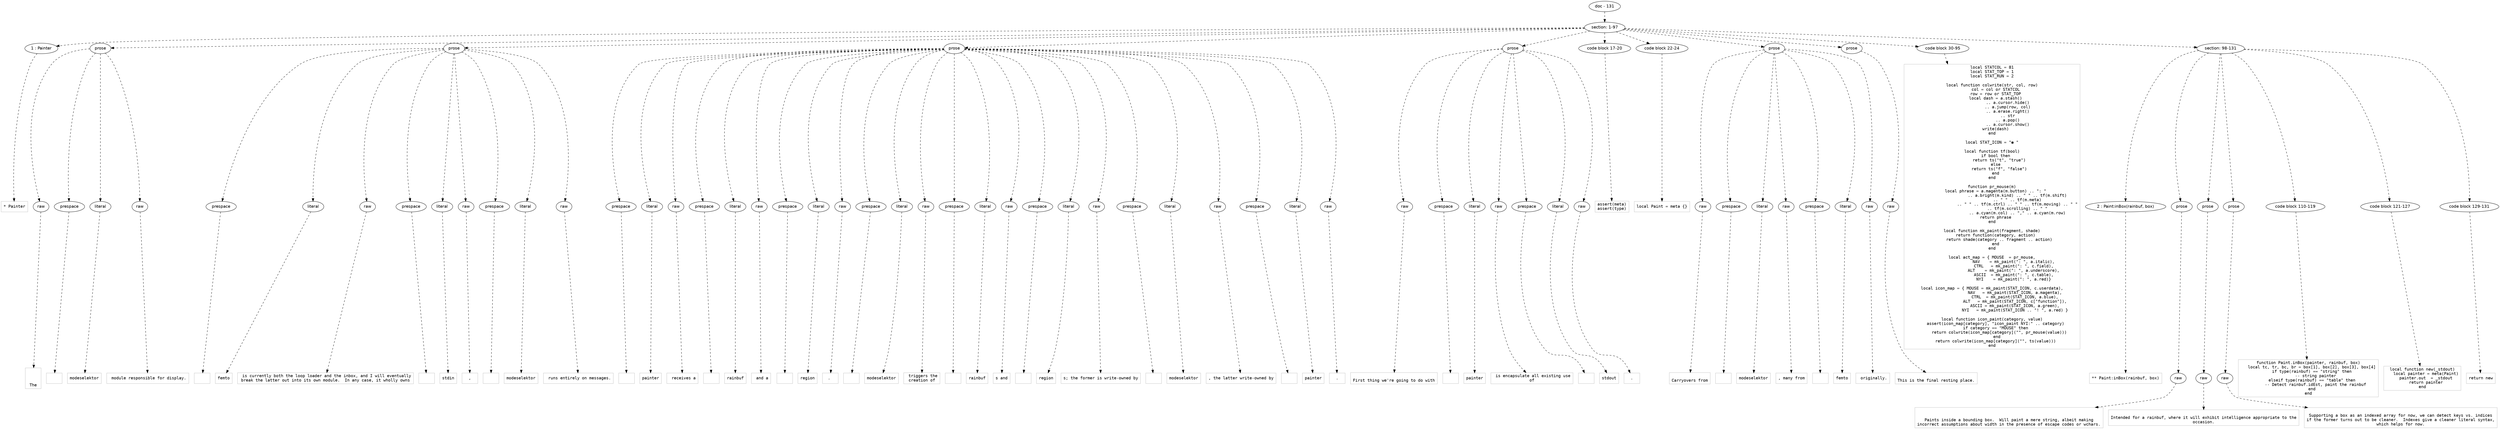 digraph lpegNode {

node [fontname=Helvetica]
edge [style=dashed]

doc_0 [label="doc - 131"]


doc_0 -> { section_1}
{rank=same; section_1}

section_1 [label="section: 1-97"]


// END RANK doc_0

section_1 -> { header_2 prose_3 prose_4 prose_5 prose_6 codeblock_7 codeblock_8 prose_9 prose_10 codeblock_11 section_12}
{rank=same; header_2 prose_3 prose_4 prose_5 prose_6 codeblock_7 codeblock_8 prose_9 prose_10 codeblock_11 section_12}

header_2 [label="1 : Painter"]

prose_3 [label="prose"]

prose_4 [label="prose"]

prose_5 [label="prose"]

prose_6 [label="prose"]

codeblock_7 [label="code block 17-20"]

codeblock_8 [label="code block 22-24"]

prose_9 [label="prose"]

prose_10 [label="prose"]

codeblock_11 [label="code block 30-95"]

section_12 [label="section: 98-131"]


// END RANK section_1

header_2 -> leaf_13
leaf_13  [color=Gray,shape=rectangle,fontname=Inconsolata,label="* Painter"]
// END RANK header_2

prose_3 -> { raw_14 prespace_15 literal_16 raw_17}
{rank=same; raw_14 prespace_15 literal_16 raw_17}

raw_14 [label="raw"]

prespace_15 [label="prespace"]

literal_16 [label="literal"]

raw_17 [label="raw"]


// END RANK prose_3

raw_14 -> leaf_18
leaf_18  [color=Gray,shape=rectangle,fontname=Inconsolata,label="


The"]
// END RANK raw_14

prespace_15 -> leaf_19
leaf_19  [color=Gray,shape=rectangle,fontname=Inconsolata,label=" "]
// END RANK prespace_15

literal_16 -> leaf_20
leaf_20  [color=Gray,shape=rectangle,fontname=Inconsolata,label="modeselektor"]
// END RANK literal_16

raw_17 -> leaf_21
leaf_21  [color=Gray,shape=rectangle,fontname=Inconsolata,label=" module responsible for display.
"]
// END RANK raw_17

prose_4 -> { prespace_22 literal_23 raw_24 prespace_25 literal_26 raw_27 prespace_28 literal_29 raw_30}
{rank=same; prespace_22 literal_23 raw_24 prespace_25 literal_26 raw_27 prespace_28 literal_29 raw_30}

prespace_22 [label="prespace"]

literal_23 [label="literal"]

raw_24 [label="raw"]

prespace_25 [label="prespace"]

literal_26 [label="literal"]

raw_27 [label="raw"]

prespace_28 [label="prespace"]

literal_29 [label="literal"]

raw_30 [label="raw"]


// END RANK prose_4

prespace_22 -> leaf_31
leaf_31  [color=Gray,shape=rectangle,fontname=Inconsolata,label=""]
// END RANK prespace_22

literal_23 -> leaf_32
leaf_32  [color=Gray,shape=rectangle,fontname=Inconsolata,label="femto"]
// END RANK literal_23

raw_24 -> leaf_33
leaf_33  [color=Gray,shape=rectangle,fontname=Inconsolata,label=" is currently both the loop loader and the inbox, and I will eventually
break the latter out into its own module.  In any case, it wholly owns"]
// END RANK raw_24

prespace_25 -> leaf_34
leaf_34  [color=Gray,shape=rectangle,fontname=Inconsolata,label=""]
// END RANK prespace_25

literal_26 -> leaf_35
leaf_35  [color=Gray,shape=rectangle,fontname=Inconsolata,label="stdin"]
// END RANK literal_26

raw_27 -> leaf_36
leaf_36  [color=Gray,shape=rectangle,fontname=Inconsolata,label=","]
// END RANK raw_27

prespace_28 -> leaf_37
leaf_37  [color=Gray,shape=rectangle,fontname=Inconsolata,label=" "]
// END RANK prespace_28

literal_29 -> leaf_38
leaf_38  [color=Gray,shape=rectangle,fontname=Inconsolata,label="modeselektor"]
// END RANK literal_29

raw_30 -> leaf_39
leaf_39  [color=Gray,shape=rectangle,fontname=Inconsolata,label=" runs entirely on messages.
"]
// END RANK raw_30

prose_5 -> { prespace_40 literal_41 raw_42 prespace_43 literal_44 raw_45 prespace_46 literal_47 raw_48 prespace_49 literal_50 raw_51 prespace_52 literal_53 raw_54 prespace_55 literal_56 raw_57 prespace_58 literal_59 raw_60 prespace_61 literal_62 raw_63}
{rank=same; prespace_40 literal_41 raw_42 prespace_43 literal_44 raw_45 prespace_46 literal_47 raw_48 prespace_49 literal_50 raw_51 prespace_52 literal_53 raw_54 prespace_55 literal_56 raw_57 prespace_58 literal_59 raw_60 prespace_61 literal_62 raw_63}

prespace_40 [label="prespace"]

literal_41 [label="literal"]

raw_42 [label="raw"]

prespace_43 [label="prespace"]

literal_44 [label="literal"]

raw_45 [label="raw"]

prespace_46 [label="prespace"]

literal_47 [label="literal"]

raw_48 [label="raw"]

prespace_49 [label="prespace"]

literal_50 [label="literal"]

raw_51 [label="raw"]

prespace_52 [label="prespace"]

literal_53 [label="literal"]

raw_54 [label="raw"]

prespace_55 [label="prespace"]

literal_56 [label="literal"]

raw_57 [label="raw"]

prespace_58 [label="prespace"]

literal_59 [label="literal"]

raw_60 [label="raw"]

prespace_61 [label="prespace"]

literal_62 [label="literal"]

raw_63 [label="raw"]


// END RANK prose_5

prespace_40 -> leaf_64
leaf_64  [color=Gray,shape=rectangle,fontname=Inconsolata,label=""]
// END RANK prespace_40

literal_41 -> leaf_65
leaf_65  [color=Gray,shape=rectangle,fontname=Inconsolata,label="painter"]
// END RANK literal_41

raw_42 -> leaf_66
leaf_66  [color=Gray,shape=rectangle,fontname=Inconsolata,label=" receives a"]
// END RANK raw_42

prespace_43 -> leaf_67
leaf_67  [color=Gray,shape=rectangle,fontname=Inconsolata,label=" "]
// END RANK prespace_43

literal_44 -> leaf_68
leaf_68  [color=Gray,shape=rectangle,fontname=Inconsolata,label="rainbuf"]
// END RANK literal_44

raw_45 -> leaf_69
leaf_69  [color=Gray,shape=rectangle,fontname=Inconsolata,label=" and a"]
// END RANK raw_45

prespace_46 -> leaf_70
leaf_70  [color=Gray,shape=rectangle,fontname=Inconsolata,label=" "]
// END RANK prespace_46

literal_47 -> leaf_71
leaf_71  [color=Gray,shape=rectangle,fontname=Inconsolata,label="region"]
// END RANK literal_47

raw_48 -> leaf_72
leaf_72  [color=Gray,shape=rectangle,fontname=Inconsolata,label=". "]
// END RANK raw_48

prespace_49 -> leaf_73
leaf_73  [color=Gray,shape=rectangle,fontname=Inconsolata,label=" "]
// END RANK prespace_49

literal_50 -> leaf_74
leaf_74  [color=Gray,shape=rectangle,fontname=Inconsolata,label="modeselektor"]
// END RANK literal_50

raw_51 -> leaf_75
leaf_75  [color=Gray,shape=rectangle,fontname=Inconsolata,label=" triggers the
creation of"]
// END RANK raw_51

prespace_52 -> leaf_76
leaf_76  [color=Gray,shape=rectangle,fontname=Inconsolata,label=" "]
// END RANK prespace_52

literal_53 -> leaf_77
leaf_77  [color=Gray,shape=rectangle,fontname=Inconsolata,label="rainbuf"]
// END RANK literal_53

raw_54 -> leaf_78
leaf_78  [color=Gray,shape=rectangle,fontname=Inconsolata,label="s and"]
// END RANK raw_54

prespace_55 -> leaf_79
leaf_79  [color=Gray,shape=rectangle,fontname=Inconsolata,label=" "]
// END RANK prespace_55

literal_56 -> leaf_80
leaf_80  [color=Gray,shape=rectangle,fontname=Inconsolata,label="region"]
// END RANK literal_56

raw_57 -> leaf_81
leaf_81  [color=Gray,shape=rectangle,fontname=Inconsolata,label="s; the former is write-owned by"]
// END RANK raw_57

prespace_58 -> leaf_82
leaf_82  [color=Gray,shape=rectangle,fontname=Inconsolata,label=""]
// END RANK prespace_58

literal_59 -> leaf_83
leaf_83  [color=Gray,shape=rectangle,fontname=Inconsolata,label="modeselektor"]
// END RANK literal_59

raw_60 -> leaf_84
leaf_84  [color=Gray,shape=rectangle,fontname=Inconsolata,label=", the latter write-owned by"]
// END RANK raw_60

prespace_61 -> leaf_85
leaf_85  [color=Gray,shape=rectangle,fontname=Inconsolata,label=" "]
// END RANK prespace_61

literal_62 -> leaf_86
leaf_86  [color=Gray,shape=rectangle,fontname=Inconsolata,label="painter"]
// END RANK literal_62

raw_63 -> leaf_87
leaf_87  [color=Gray,shape=rectangle,fontname=Inconsolata,label=".
"]
// END RANK raw_63

prose_6 -> { raw_88 prespace_89 literal_90 raw_91 prespace_92 literal_93 raw_94}
{rank=same; raw_88 prespace_89 literal_90 raw_91 prespace_92 literal_93 raw_94}

raw_88 [label="raw"]

prespace_89 [label="prespace"]

literal_90 [label="literal"]

raw_91 [label="raw"]

prespace_92 [label="prespace"]

literal_93 [label="literal"]

raw_94 [label="raw"]


// END RANK prose_6

raw_88 -> leaf_95
leaf_95  [color=Gray,shape=rectangle,fontname=Inconsolata,label="
First thing we're going to do with"]
// END RANK raw_88

prespace_89 -> leaf_96
leaf_96  [color=Gray,shape=rectangle,fontname=Inconsolata,label=" "]
// END RANK prespace_89

literal_90 -> leaf_97
leaf_97  [color=Gray,shape=rectangle,fontname=Inconsolata,label="painter"]
// END RANK literal_90

raw_91 -> leaf_98
leaf_98  [color=Gray,shape=rectangle,fontname=Inconsolata,label=" is encapsulate all existing use
of"]
// END RANK raw_91

prespace_92 -> leaf_99
leaf_99  [color=Gray,shape=rectangle,fontname=Inconsolata,label=" "]
// END RANK prespace_92

literal_93 -> leaf_100
leaf_100  [color=Gray,shape=rectangle,fontname=Inconsolata,label="stdout"]
// END RANK literal_93

raw_94 -> leaf_101
leaf_101  [color=Gray,shape=rectangle,fontname=Inconsolata,label=".
"]
// END RANK raw_94

codeblock_7 -> leaf_102
leaf_102  [color=Gray,shape=rectangle,fontname=Inconsolata,label="assert(meta)
assert(type)"]
// END RANK codeblock_7

codeblock_8 -> leaf_103
leaf_103  [color=Gray,shape=rectangle,fontname=Inconsolata,label="local Paint = meta {}"]
// END RANK codeblock_8

prose_9 -> { raw_104 prespace_105 literal_106 raw_107 prespace_108 literal_109 raw_110}
{rank=same; raw_104 prespace_105 literal_106 raw_107 prespace_108 literal_109 raw_110}

raw_104 [label="raw"]

prespace_105 [label="prespace"]

literal_106 [label="literal"]

raw_107 [label="raw"]

prespace_108 [label="prespace"]

literal_109 [label="literal"]

raw_110 [label="raw"]


// END RANK prose_9

raw_104 -> leaf_111
leaf_111  [color=Gray,shape=rectangle,fontname=Inconsolata,label="
Carryovers from"]
// END RANK raw_104

prespace_105 -> leaf_112
leaf_112  [color=Gray,shape=rectangle,fontname=Inconsolata,label=" "]
// END RANK prespace_105

literal_106 -> leaf_113
leaf_113  [color=Gray,shape=rectangle,fontname=Inconsolata,label="modeselektor"]
// END RANK literal_106

raw_107 -> leaf_114
leaf_114  [color=Gray,shape=rectangle,fontname=Inconsolata,label=", many from"]
// END RANK raw_107

prespace_108 -> leaf_115
leaf_115  [color=Gray,shape=rectangle,fontname=Inconsolata,label=" "]
// END RANK prespace_108

literal_109 -> leaf_116
leaf_116  [color=Gray,shape=rectangle,fontname=Inconsolata,label="femto"]
// END RANK literal_109

raw_110 -> leaf_117
leaf_117  [color=Gray,shape=rectangle,fontname=Inconsolata,label=" originally.
"]
// END RANK raw_110

prose_10 -> { raw_118}
{rank=same; raw_118}

raw_118 [label="raw"]


// END RANK prose_10

raw_118 -> leaf_119
leaf_119  [color=Gray,shape=rectangle,fontname=Inconsolata,label="
This is the final resting place.
"]
// END RANK raw_118

codeblock_11 -> leaf_120
leaf_120  [color=Gray,shape=rectangle,fontname=Inconsolata,label="local STATCOL = 81
local STAT_TOP = 1
local STAT_RUN = 2

local function colwrite(str, col, row)
   col = col or STATCOL
   row = row or STAT_TOP
   local dash = a.stash()
             .. a.cursor.hide()
             .. a.jump(row, col)
             .. a.erase.right()
             .. str
             .. a.pop()
             .. a.cursor.show()
   write(dash)
end

local STAT_ICON = \"◉ \"

local function tf(bool)
   if bool then
      return ts(\"t\", \"true\")
   else
      return ts(\"f\", \"false\")
   end
end

function pr_mouse(m)
   local phrase = a.magenta(m.button) .. \": \"
                     .. a.bright(m.kind) .. \" \" .. tf(m.shift)
                     .. \" \" .. tf(m.meta)
                     .. \" \" .. tf(m.ctrl) .. \" \" .. tf(m.moving) .. \" \"
                     .. tf(m.scrolling) .. \" \"
                     .. a.cyan(m.col) .. \",\" .. a.cyan(m.row)
   return phrase
end

local function mk_paint(fragment, shade)
   return function(category, action)
      return shade(category .. fragment .. action)
   end
end

local act_map = { MOUSE  = pr_mouse,
                  NAV    = mk_paint(\": \", a.italic),
                  CTRL   = mk_paint(\": \", c.field),
                  ALT    = mk_paint(\": \", a.underscore),
                  ASCII  = mk_paint(\": \", c.table),
                  NYI    = mk_paint(\": \", a.red)}

local icon_map = { MOUSE = mk_paint(STAT_ICON, c.userdata),
                   NAV   = mk_paint(STAT_ICON, a.magenta),
                   CTRL  = mk_paint(STAT_ICON, a.blue),
                   ALT   = mk_paint(STAT_ICON, c[\"function\"]),
                   ASCII = mk_paint(STAT_ICON, a.green),
                   NYI   = mk_paint(STAT_ICON .. \"! \", a.red) }

local function icon_paint(category, value)
   assert(icon_map[category], \"icon_paint NYI:\" .. category)
   if category == \"MOUSE\" then
      return colwrite(icon_map[category](\"\", pr_mouse(value)))
    end
   return colwrite(icon_map[category](\"\", ts(value)))
end"]
// END RANK codeblock_11

section_12 -> { header_121 prose_122 prose_123 prose_124 codeblock_125 codeblock_126 codeblock_127}
{rank=same; header_121 prose_122 prose_123 prose_124 codeblock_125 codeblock_126 codeblock_127}

header_121 [label="2 : Paint:inBox(rainbuf, box)"]

prose_122 [label="prose"]

prose_123 [label="prose"]

prose_124 [label="prose"]

codeblock_125 [label="code block 110-119"]

codeblock_126 [label="code block 121-127"]

codeblock_127 [label="code block 129-131"]


// END RANK section_12

header_121 -> leaf_128
leaf_128  [color=Gray,shape=rectangle,fontname=Inconsolata,label="** Paint:inBox(rainbuf, box)"]
// END RANK header_121

prose_122 -> { raw_129}
{rank=same; raw_129}

raw_129 [label="raw"]


// END RANK prose_122

raw_129 -> leaf_130
leaf_130  [color=Gray,shape=rectangle,fontname=Inconsolata,label="

Paints inside a bounding box.  Will paint a mere string, albeit making
incorrect assumptions about width in the presence of escape codes or wchars.
"]
// END RANK raw_129

prose_123 -> { raw_131}
{rank=same; raw_131}

raw_131 [label="raw"]


// END RANK prose_123

raw_131 -> leaf_132
leaf_132  [color=Gray,shape=rectangle,fontname=Inconsolata,label="
Intended for a rainbuf, where it will exhibit intelligence appropriate to the
occasion.
"]
// END RANK raw_131

prose_124 -> { raw_133}
{rank=same; raw_133}

raw_133 [label="raw"]


// END RANK prose_124

raw_133 -> leaf_134
leaf_134  [color=Gray,shape=rectangle,fontname=Inconsolata,label="
Supporting a box as an indexed array for now, we can detect keys vs. indices
if the former turns out to be cleaner.  Indexes give a cleaner literal syntax,
which helps for now.
"]
// END RANK raw_133

codeblock_125 -> leaf_135
leaf_135  [color=Gray,shape=rectangle,fontname=Inconsolata,label="function Paint.inBox(painter, rainbuf, box)
   local tc, tr, bc, br = box[1], box[2], box[3], box[4]
   if type(rainbuf) == \"string\" then
      -- string painter
   elseif type(rainbuf) == \"table\" then
      -- Detect rainbuf.idEst, paint the rainbuf
   end
end"]
// END RANK codeblock_125

codeblock_126 -> leaf_136
leaf_136  [color=Gray,shape=rectangle,fontname=Inconsolata,label="local function new(_stdout)
   local painter = meta(Paint)
   painter.out  = _stdout
   return painter
end"]
// END RANK codeblock_126

codeblock_127 -> leaf_137
leaf_137  [color=Gray,shape=rectangle,fontname=Inconsolata,label="return new"]
// END RANK codeblock_127


}
